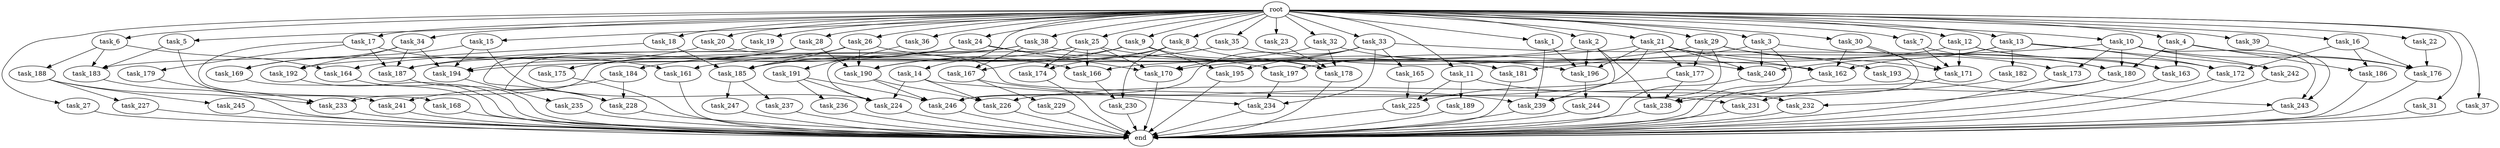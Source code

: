 digraph G {
  task_12 [size="2.048000"];
  task_36 [size="2.048000"];
  task_19 [size="2.048000"];
  task_180 [size="3453153705.984000"];
  task_196 [size="4277787426.816000"];
  root [size="0.000000"];
  task_10 [size="2.048000"];
  task_168 [size="68719476.736000"];
  task_18 [size="2.048000"];
  task_189 [size="618475290.624000"];
  task_183 [size="2216203124.736000"];
  task_161 [size="910533066.752000"];
  task_4 [size="2.048000"];
  task_33 [size="2.048000"];
  task_235 [size="1099511627.776000"];
  task_234 [size="1975684956.160000"];
  task_8 [size="2.048000"];
  task_15 [size="2.048000"];
  task_5 [size="2.048000"];
  end [size="0.000000"];
  task_228 [size="2491081031.680000"];
  task_27 [size="2.048000"];
  task_246 [size="3401614098.432000"];
  task_167 [size="910533066.752000"];
  task_14 [size="2.048000"];
  task_21 [size="2.048000"];
  task_38 [size="2.048000"];
  task_241 [size="1786706395.136000"];
  task_16 [size="2.048000"];
  task_7 [size="2.048000"];
  task_242 [size="1717986918.400000"];
  task_227 [size="1717986918.400000"];
  task_225 [size="1305670057.984000"];
  task_26 [size="2.048000"];
  task_177 [size="2491081031.680000"];
  task_239 [size="4569845202.944000"];
  task_193 [size="1391569403.904000"];
  task_176 [size="3195455668.224000"];
  task_30 [size="2.048000"];
  task_245 [size="1717986918.400000"];
  task_172 [size="927712935.936000"];
  task_164 [size="1821066133.504000"];
  task_226 [size="2714419331.072000"];
  task_174 [size="910533066.752000"];
  task_171 [size="1769526525.952000"];
  task_197 [size="1254130450.432000"];
  task_165 [size="1391569403.904000"];
  task_179 [size="68719476.736000"];
  task_182 [size="618475290.624000"];
  task_192 [size="498216206.336000"];
  task_231 [size="1546188226.560000"];
  task_17 [size="2.048000"];
  task_169 [size="687194767.360000"];
  task_166 [size="1151051235.328000"];
  task_31 [size="2.048000"];
  task_170 [size="3779571220.480000"];
  task_194 [size="2405181685.760000"];
  task_2 [size="2.048000"];
  task_237 [size="1717986918.400000"];
  task_35 [size="2.048000"];
  task_3 [size="2.048000"];
  task_187 [size="1391569403.904000"];
  task_247 [size="1717986918.400000"];
  task_230 [size="1168231104.512000"];
  task_181 [size="1941325217.792000"];
  task_162 [size="1855425871.872000"];
  task_232 [size="773094113.280000"];
  task_184 [size="68719476.736000"];
  task_22 [size="2.048000"];
  task_191 [size="274877906.944000"];
  task_25 [size="2.048000"];
  task_29 [size="2.048000"];
  task_244 [size="1717986918.400000"];
  task_28 [size="2.048000"];
  task_229 [size="68719476.736000"];
  task_163 [size="2645699854.336000"];
  task_175 [size="773094113.280000"];
  task_233 [size="1941325217.792000"];
  task_23 [size="2.048000"];
  task_190 [size="910533066.752000"];
  task_224 [size="1683627180.032000"];
  task_6 [size="2.048000"];
  task_32 [size="2.048000"];
  task_188 [size="429496729.600000"];
  task_39 [size="2.048000"];
  task_20 [size="2.048000"];
  task_243 [size="3917010173.952000"];
  task_238 [size="2954937499.648000"];
  task_9 [size="2.048000"];
  task_37 [size="2.048000"];
  task_236 [size="68719476.736000"];
  task_1 [size="2.048000"];
  task_195 [size="2233382993.920000"];
  task_185 [size="1580547964.928000"];
  task_186 [size="1254130450.432000"];
  task_34 [size="2.048000"];
  task_240 [size="3917010173.952000"];
  task_173 [size="2199023255.552000"];
  task_178 [size="1597727834.112000"];
  task_13 [size="2.048000"];
  task_24 [size="2.048000"];
  task_11 [size="2.048000"];

  task_12 -> task_163 [size="75497472.000000"];
  task_12 -> task_172 [size="75497472.000000"];
  task_12 -> task_166 [size="75497472.000000"];
  task_12 -> task_171 [size="75497472.000000"];
  task_36 -> task_191 [size="134217728.000000"];
  task_19 -> task_228 [size="75497472.000000"];
  task_180 -> task_232 [size="75497472.000000"];
  task_180 -> task_231 [size="75497472.000000"];
  task_196 -> task_244 [size="838860800.000000"];
  root -> task_12 [size="1.000000"];
  root -> task_35 [size="1.000000"];
  root -> task_14 [size="1.000000"];
  root -> task_36 [size="1.000000"];
  root -> task_37 [size="1.000000"];
  root -> task_6 [size="1.000000"];
  root -> task_32 [size="1.000000"];
  root -> task_38 [size="1.000000"];
  root -> task_19 [size="1.000000"];
  root -> task_13 [size="1.000000"];
  root -> task_20 [size="1.000000"];
  root -> task_16 [size="1.000000"];
  root -> task_9 [size="1.000000"];
  root -> task_31 [size="1.000000"];
  root -> task_10 [size="1.000000"];
  root -> task_1 [size="1.000000"];
  root -> task_18 [size="1.000000"];
  root -> task_5 [size="1.000000"];
  root -> task_2 [size="1.000000"];
  root -> task_4 [size="1.000000"];
  root -> task_27 [size="1.000000"];
  root -> task_11 [size="1.000000"];
  root -> task_23 [size="1.000000"];
  root -> task_3 [size="1.000000"];
  root -> task_26 [size="1.000000"];
  root -> task_7 [size="1.000000"];
  root -> task_34 [size="1.000000"];
  root -> task_17 [size="1.000000"];
  root -> task_33 [size="1.000000"];
  root -> task_15 [size="1.000000"];
  root -> task_22 [size="1.000000"];
  root -> task_29 [size="1.000000"];
  root -> task_8 [size="1.000000"];
  root -> task_30 [size="1.000000"];
  root -> task_39 [size="1.000000"];
  root -> task_25 [size="1.000000"];
  root -> task_24 [size="1.000000"];
  root -> task_21 [size="1.000000"];
  root -> task_28 [size="1.000000"];
  task_10 -> task_243 [size="536870912.000000"];
  task_10 -> task_176 [size="536870912.000000"];
  task_10 -> task_180 [size="536870912.000000"];
  task_10 -> task_173 [size="536870912.000000"];
  task_10 -> task_242 [size="536870912.000000"];
  task_10 -> task_181 [size="536870912.000000"];
  task_168 -> end [size="1.000000"];
  task_18 -> task_192 [size="209715200.000000"];
  task_18 -> task_185 [size="209715200.000000"];
  task_189 -> end [size="1.000000"];
  task_183 -> end [size="1.000000"];
  task_161 -> end [size="1.000000"];
  task_4 -> task_163 [size="536870912.000000"];
  task_4 -> task_180 [size="536870912.000000"];
  task_4 -> task_176 [size="536870912.000000"];
  task_4 -> task_186 [size="536870912.000000"];
  task_33 -> task_163 [size="679477248.000000"];
  task_33 -> task_165 [size="679477248.000000"];
  task_33 -> task_246 [size="679477248.000000"];
  task_33 -> task_170 [size="679477248.000000"];
  task_33 -> task_195 [size="679477248.000000"];
  task_33 -> task_234 [size="679477248.000000"];
  task_235 -> end [size="1.000000"];
  task_234 -> end [size="1.000000"];
  task_8 -> task_190 [size="33554432.000000"];
  task_8 -> task_230 [size="33554432.000000"];
  task_8 -> task_174 [size="33554432.000000"];
  task_8 -> task_178 [size="33554432.000000"];
  task_15 -> task_169 [size="301989888.000000"];
  task_15 -> task_194 [size="301989888.000000"];
  task_15 -> task_224 [size="301989888.000000"];
  task_5 -> task_183 [size="33554432.000000"];
  task_5 -> task_241 [size="33554432.000000"];
  task_228 -> end [size="1.000000"];
  task_27 -> end [size="1.000000"];
  task_246 -> end [size="1.000000"];
  task_167 -> task_239 [size="33554432.000000"];
  task_167 -> task_229 [size="33554432.000000"];
  task_14 -> task_234 [size="75497472.000000"];
  task_14 -> task_226 [size="75497472.000000"];
  task_14 -> task_224 [size="75497472.000000"];
  task_21 -> task_240 [size="536870912.000000"];
  task_21 -> task_196 [size="536870912.000000"];
  task_21 -> task_246 [size="536870912.000000"];
  task_21 -> task_173 [size="536870912.000000"];
  task_21 -> task_177 [size="536870912.000000"];
  task_21 -> task_194 [size="536870912.000000"];
  task_21 -> task_162 [size="536870912.000000"];
  task_38 -> task_184 [size="33554432.000000"];
  task_38 -> task_167 [size="33554432.000000"];
  task_38 -> task_233 [size="33554432.000000"];
  task_38 -> task_162 [size="33554432.000000"];
  task_241 -> end [size="1.000000"];
  task_16 -> task_172 [size="75497472.000000"];
  task_16 -> task_176 [size="75497472.000000"];
  task_16 -> task_186 [size="75497472.000000"];
  task_7 -> task_180 [size="75497472.000000"];
  task_7 -> task_171 [size="75497472.000000"];
  task_242 -> end [size="1.000000"];
  task_227 -> end [size="1.000000"];
  task_225 -> end [size="1.000000"];
  task_26 -> task_175 [size="75497472.000000"];
  task_26 -> task_166 [size="75497472.000000"];
  task_26 -> task_185 [size="75497472.000000"];
  task_26 -> task_190 [size="75497472.000000"];
  task_177 -> task_238 [size="33554432.000000"];
  task_177 -> task_225 [size="33554432.000000"];
  task_239 -> end [size="1.000000"];
  task_193 -> task_243 [size="536870912.000000"];
  task_176 -> end [size="1.000000"];
  task_30 -> task_162 [size="33554432.000000"];
  task_30 -> task_238 [size="33554432.000000"];
  task_30 -> task_171 [size="33554432.000000"];
  task_245 -> end [size="1.000000"];
  task_172 -> end [size="1.000000"];
  task_164 -> end [size="1.000000"];
  task_226 -> end [size="1.000000"];
  task_174 -> end [size="1.000000"];
  task_171 -> end [size="1.000000"];
  task_197 -> task_234 [size="209715200.000000"];
  task_165 -> task_225 [size="301989888.000000"];
  task_179 -> task_233 [size="75497472.000000"];
  task_182 -> task_226 [size="838860800.000000"];
  task_192 -> end [size="1.000000"];
  task_231 -> end [size="1.000000"];
  task_17 -> task_187 [size="33554432.000000"];
  task_17 -> task_168 [size="33554432.000000"];
  task_17 -> task_161 [size="33554432.000000"];
  task_17 -> task_179 [size="33554432.000000"];
  task_169 -> end [size="1.000000"];
  task_166 -> task_230 [size="536870912.000000"];
  task_31 -> end [size="1.000000"];
  task_170 -> end [size="1.000000"];
  task_194 -> task_235 [size="536870912.000000"];
  task_2 -> task_183 [size="838860800.000000"];
  task_2 -> task_196 [size="838860800.000000"];
  task_2 -> task_239 [size="838860800.000000"];
  task_2 -> task_238 [size="838860800.000000"];
  task_237 -> end [size="1.000000"];
  task_35 -> task_187 [size="536870912.000000"];
  task_35 -> task_240 [size="536870912.000000"];
  task_3 -> task_180 [size="536870912.000000"];
  task_3 -> task_197 [size="536870912.000000"];
  task_3 -> task_238 [size="536870912.000000"];
  task_3 -> task_240 [size="536870912.000000"];
  task_187 -> end [size="1.000000"];
  task_247 -> end [size="1.000000"];
  task_230 -> end [size="1.000000"];
  task_181 -> end [size="1.000000"];
  task_162 -> end [size="1.000000"];
  task_232 -> end [size="1.000000"];
  task_184 -> task_241 [size="838860800.000000"];
  task_184 -> task_228 [size="838860800.000000"];
  task_22 -> task_176 [size="411041792.000000"];
  task_191 -> task_236 [size="33554432.000000"];
  task_191 -> task_246 [size="33554432.000000"];
  task_191 -> task_224 [size="33554432.000000"];
  task_25 -> task_161 [size="411041792.000000"];
  task_25 -> task_181 [size="411041792.000000"];
  task_25 -> task_224 [size="411041792.000000"];
  task_25 -> task_170 [size="411041792.000000"];
  task_25 -> task_166 [size="411041792.000000"];
  task_25 -> task_174 [size="411041792.000000"];
  task_29 -> task_170 [size="679477248.000000"];
  task_29 -> task_177 [size="679477248.000000"];
  task_29 -> task_239 [size="679477248.000000"];
  task_29 -> task_171 [size="679477248.000000"];
  task_29 -> task_193 [size="679477248.000000"];
  task_244 -> end [size="1.000000"];
  task_28 -> task_175 [size="301989888.000000"];
  task_28 -> task_194 [size="301989888.000000"];
  task_28 -> task_228 [size="301989888.000000"];
  task_28 -> task_190 [size="301989888.000000"];
  task_229 -> end [size="1.000000"];
  task_163 -> end [size="1.000000"];
  task_175 -> end [size="1.000000"];
  task_233 -> end [size="1.000000"];
  task_23 -> task_178 [size="301989888.000000"];
  task_190 -> task_246 [size="411041792.000000"];
  task_190 -> task_226 [size="411041792.000000"];
  task_224 -> end [size="1.000000"];
  task_6 -> task_183 [size="209715200.000000"];
  task_6 -> task_164 [size="209715200.000000"];
  task_6 -> task_188 [size="209715200.000000"];
  task_32 -> task_190 [size="33554432.000000"];
  task_32 -> task_196 [size="33554432.000000"];
  task_32 -> task_178 [size="33554432.000000"];
  task_188 -> task_227 [size="838860800.000000"];
  task_188 -> task_245 [size="838860800.000000"];
  task_188 -> task_233 [size="838860800.000000"];
  task_39 -> task_243 [size="838860800.000000"];
  task_20 -> task_231 [size="679477248.000000"];
  task_20 -> task_164 [size="679477248.000000"];
  task_243 -> end [size="1.000000"];
  task_238 -> end [size="1.000000"];
  task_9 -> task_167 [size="411041792.000000"];
  task_9 -> task_195 [size="411041792.000000"];
  task_9 -> task_185 [size="411041792.000000"];
  task_9 -> task_178 [size="411041792.000000"];
  task_37 -> end [size="1.000000"];
  task_236 -> end [size="1.000000"];
  task_1 -> task_196 [size="679477248.000000"];
  task_1 -> task_239 [size="679477248.000000"];
  task_195 -> end [size="1.000000"];
  task_185 -> task_247 [size="838860800.000000"];
  task_185 -> task_237 [size="838860800.000000"];
  task_186 -> end [size="1.000000"];
  task_34 -> task_187 [size="33554432.000000"];
  task_34 -> task_192 [size="33554432.000000"];
  task_34 -> task_169 [size="33554432.000000"];
  task_34 -> task_194 [size="33554432.000000"];
  task_240 -> end [size="1.000000"];
  task_173 -> end [size="1.000000"];
  task_178 -> end [size="1.000000"];
  task_13 -> task_162 [size="301989888.000000"];
  task_13 -> task_172 [size="301989888.000000"];
  task_13 -> task_240 [size="301989888.000000"];
  task_13 -> task_242 [size="301989888.000000"];
  task_13 -> task_182 [size="301989888.000000"];
  task_24 -> task_170 [size="75497472.000000"];
  task_24 -> task_187 [size="75497472.000000"];
  task_24 -> task_185 [size="75497472.000000"];
  task_24 -> task_197 [size="75497472.000000"];
  task_11 -> task_232 [size="301989888.000000"];
  task_11 -> task_189 [size="301989888.000000"];
  task_11 -> task_225 [size="301989888.000000"];
}
